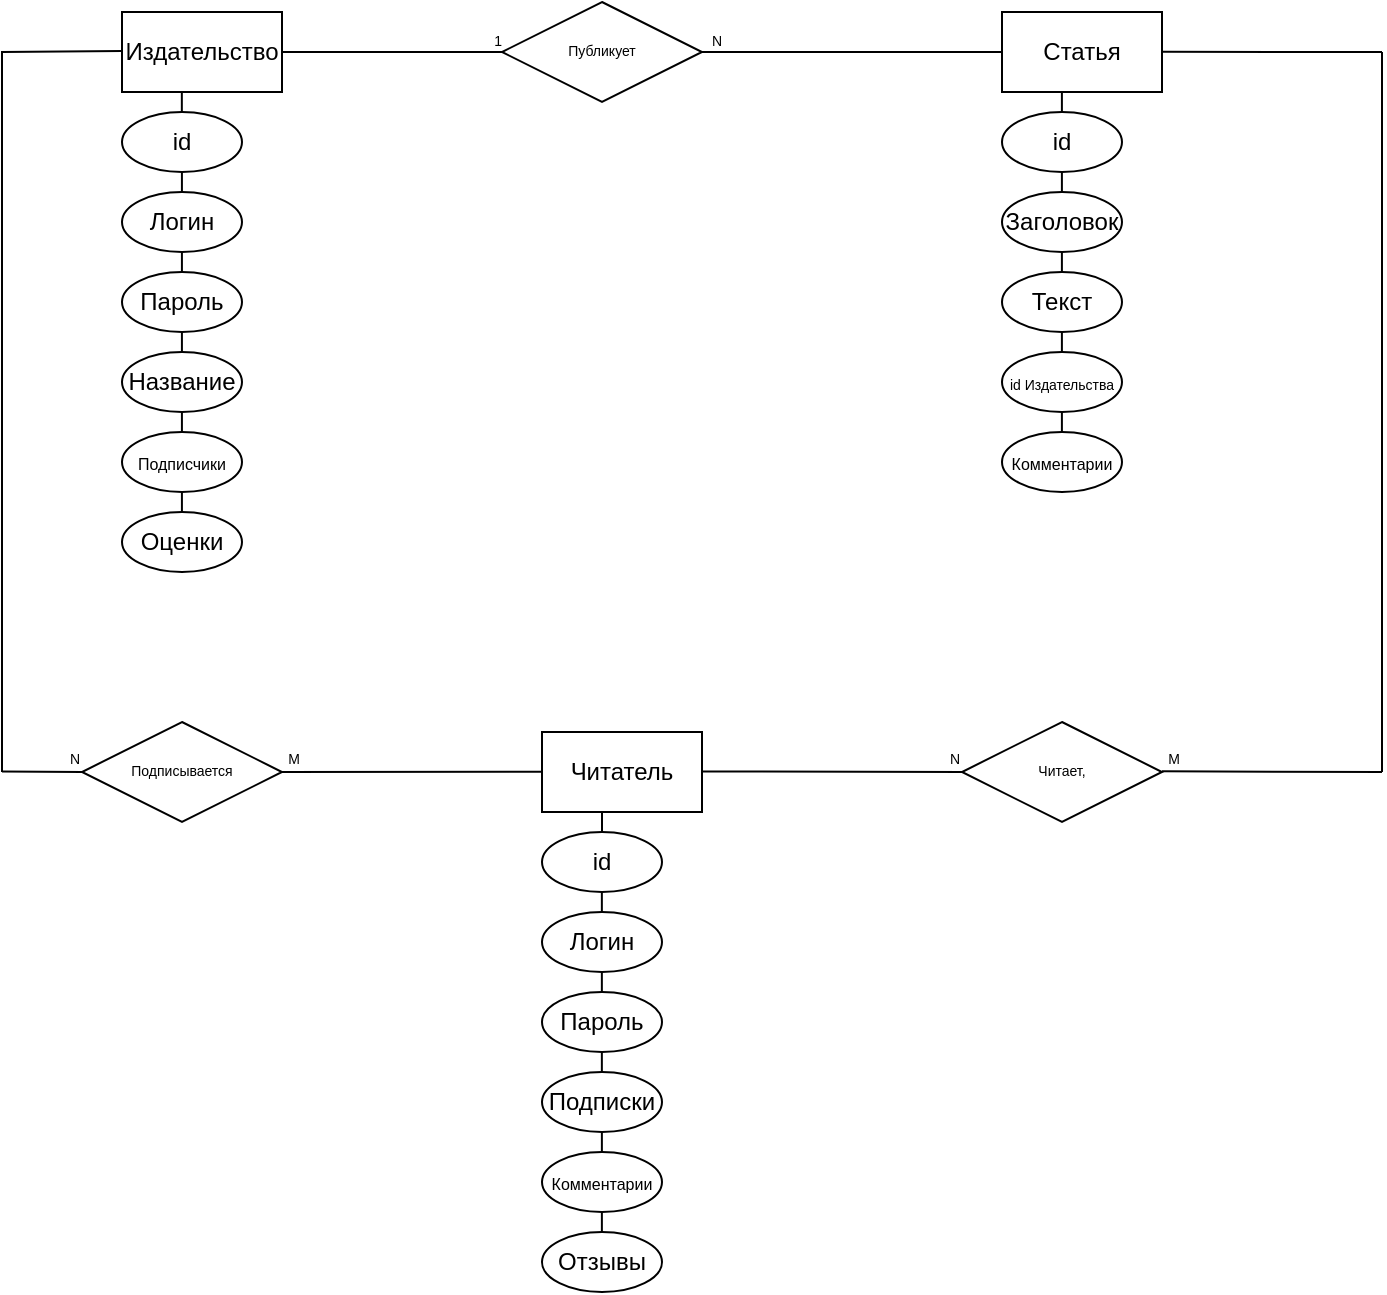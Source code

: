 <mxfile version="20.3.6" type="github">
  <diagram id="R2lEEEUBdFMjLlhIrx00" name="Page-1">
    <mxGraphModel dx="1220" dy="706" grid="1" gridSize="10" guides="1" tooltips="1" connect="1" arrows="1" fold="1" page="1" pageScale="1" pageWidth="850" pageHeight="1100" math="0" shadow="0" extFonts="Permanent Marker^https://fonts.googleapis.com/css?family=Permanent+Marker">
      <root>
        <mxCell id="0" />
        <mxCell id="1" parent="0" />
        <mxCell id="KkU-eMXlig4GoY5w1C9n-1" value="Читатель" style="rounded=0;whiteSpace=wrap;html=1;" parent="1" vertex="1">
          <mxGeometry x="290" y="440" width="80" height="40" as="geometry" />
        </mxCell>
        <mxCell id="KkU-eMXlig4GoY5w1C9n-2" value="id" style="ellipse;whiteSpace=wrap;html=1;" parent="1" vertex="1">
          <mxGeometry x="290" y="490" width="60" height="30" as="geometry" />
        </mxCell>
        <mxCell id="KkU-eMXlig4GoY5w1C9n-3" value="Логин" style="ellipse;whiteSpace=wrap;html=1;" parent="1" vertex="1">
          <mxGeometry x="290" y="530" width="60" height="30" as="geometry" />
        </mxCell>
        <mxCell id="KkU-eMXlig4GoY5w1C9n-4" value="Пароль" style="ellipse;whiteSpace=wrap;html=1;" parent="1" vertex="1">
          <mxGeometry x="290" y="570" width="60" height="30" as="geometry" />
        </mxCell>
        <mxCell id="KkU-eMXlig4GoY5w1C9n-5" value="Подписки" style="ellipse;whiteSpace=wrap;html=1;" parent="1" vertex="1">
          <mxGeometry x="290" y="610" width="60" height="30" as="geometry" />
        </mxCell>
        <mxCell id="KkU-eMXlig4GoY5w1C9n-6" value="&lt;font style=&quot;font-size: 8px;&quot;&gt;Комментарии&lt;/font&gt;" style="ellipse;whiteSpace=wrap;html=1;" parent="1" vertex="1">
          <mxGeometry x="290" y="650" width="60" height="30" as="geometry" />
        </mxCell>
        <mxCell id="KkU-eMXlig4GoY5w1C9n-7" value="Отзывы" style="ellipse;whiteSpace=wrap;html=1;" parent="1" vertex="1">
          <mxGeometry x="290" y="690" width="60" height="30" as="geometry" />
        </mxCell>
        <mxCell id="KkU-eMXlig4GoY5w1C9n-8" value="Издательство" style="rounded=0;whiteSpace=wrap;html=1;" parent="1" vertex="1">
          <mxGeometry x="80" y="80" width="80" height="40" as="geometry" />
        </mxCell>
        <mxCell id="KkU-eMXlig4GoY5w1C9n-9" value="id" style="ellipse;whiteSpace=wrap;html=1;" parent="1" vertex="1">
          <mxGeometry x="80" y="130" width="60" height="30" as="geometry" />
        </mxCell>
        <mxCell id="KkU-eMXlig4GoY5w1C9n-10" value="Логин" style="ellipse;whiteSpace=wrap;html=1;" parent="1" vertex="1">
          <mxGeometry x="80" y="170" width="60" height="30" as="geometry" />
        </mxCell>
        <mxCell id="KkU-eMXlig4GoY5w1C9n-11" value="Пароль" style="ellipse;whiteSpace=wrap;html=1;" parent="1" vertex="1">
          <mxGeometry x="80" y="210" width="60" height="30" as="geometry" />
        </mxCell>
        <mxCell id="KkU-eMXlig4GoY5w1C9n-12" value="Название" style="ellipse;whiteSpace=wrap;html=1;" parent="1" vertex="1">
          <mxGeometry x="80" y="250" width="60" height="30" as="geometry" />
        </mxCell>
        <mxCell id="KkU-eMXlig4GoY5w1C9n-13" value="&lt;span style=&quot;font-size: 8px;&quot;&gt;Подписчики&lt;/span&gt;" style="ellipse;whiteSpace=wrap;html=1;" parent="1" vertex="1">
          <mxGeometry x="80" y="290" width="60" height="30" as="geometry" />
        </mxCell>
        <mxCell id="KkU-eMXlig4GoY5w1C9n-14" value="Оценки" style="ellipse;whiteSpace=wrap;html=1;" parent="1" vertex="1">
          <mxGeometry x="80" y="330" width="60" height="30" as="geometry" />
        </mxCell>
        <mxCell id="KkU-eMXlig4GoY5w1C9n-15" value="Статья" style="rounded=0;whiteSpace=wrap;html=1;" parent="1" vertex="1">
          <mxGeometry x="520" y="80" width="80" height="40" as="geometry" />
        </mxCell>
        <mxCell id="KkU-eMXlig4GoY5w1C9n-16" value="id" style="ellipse;whiteSpace=wrap;html=1;" parent="1" vertex="1">
          <mxGeometry x="520" y="130" width="60" height="30" as="geometry" />
        </mxCell>
        <mxCell id="KkU-eMXlig4GoY5w1C9n-17" value="Заголовок" style="ellipse;whiteSpace=wrap;html=1;" parent="1" vertex="1">
          <mxGeometry x="520" y="170" width="60" height="30" as="geometry" />
        </mxCell>
        <mxCell id="KkU-eMXlig4GoY5w1C9n-18" value="Текст" style="ellipse;whiteSpace=wrap;html=1;" parent="1" vertex="1">
          <mxGeometry x="520" y="210" width="60" height="30" as="geometry" />
        </mxCell>
        <mxCell id="KkU-eMXlig4GoY5w1C9n-19" value="&lt;font style=&quot;font-size: 7px;&quot;&gt;id Издательства&lt;/font&gt;" style="ellipse;whiteSpace=wrap;html=1;" parent="1" vertex="1">
          <mxGeometry x="520" y="250" width="60" height="30" as="geometry" />
        </mxCell>
        <mxCell id="KkU-eMXlig4GoY5w1C9n-20" value="&lt;font style=&quot;font-size: 8px;&quot;&gt;Комментарии&lt;/font&gt;" style="ellipse;whiteSpace=wrap;html=1;" parent="1" vertex="1">
          <mxGeometry x="520" y="290" width="60" height="30" as="geometry" />
        </mxCell>
        <mxCell id="KkU-eMXlig4GoY5w1C9n-22" value="" style="endArrow=none;html=1;rounded=0;fontSize=7;entryX=0.5;entryY=1;entryDx=0;entryDy=0;" parent="1" target="KkU-eMXlig4GoY5w1C9n-1" edge="1">
          <mxGeometry width="50" height="50" relative="1" as="geometry">
            <mxPoint x="320" y="490" as="sourcePoint" />
            <mxPoint x="370" y="440" as="targetPoint" />
            <Array as="points">
              <mxPoint x="320" y="480" />
            </Array>
          </mxGeometry>
        </mxCell>
        <mxCell id="KkU-eMXlig4GoY5w1C9n-23" value="" style="endArrow=none;html=1;rounded=0;fontSize=7;" parent="1" edge="1">
          <mxGeometry width="50" height="50" relative="1" as="geometry">
            <mxPoint x="319.93" y="530" as="sourcePoint" />
            <mxPoint x="319.93" y="520" as="targetPoint" />
            <Array as="points">
              <mxPoint x="319.93" y="520" />
            </Array>
          </mxGeometry>
        </mxCell>
        <mxCell id="KkU-eMXlig4GoY5w1C9n-24" value="" style="endArrow=none;html=1;rounded=0;fontSize=7;" parent="1" edge="1">
          <mxGeometry width="50" height="50" relative="1" as="geometry">
            <mxPoint x="319.93" y="570" as="sourcePoint" />
            <mxPoint x="319.93" y="560" as="targetPoint" />
            <Array as="points">
              <mxPoint x="319.93" y="560" />
            </Array>
          </mxGeometry>
        </mxCell>
        <mxCell id="KkU-eMXlig4GoY5w1C9n-25" value="" style="endArrow=none;html=1;rounded=0;fontSize=7;" parent="1" edge="1">
          <mxGeometry width="50" height="50" relative="1" as="geometry">
            <mxPoint x="319.93" y="610" as="sourcePoint" />
            <mxPoint x="319.93" y="600" as="targetPoint" />
            <Array as="points">
              <mxPoint x="319.93" y="600" />
            </Array>
          </mxGeometry>
        </mxCell>
        <mxCell id="KkU-eMXlig4GoY5w1C9n-26" value="" style="endArrow=none;html=1;rounded=0;fontSize=7;" parent="1" edge="1">
          <mxGeometry width="50" height="50" relative="1" as="geometry">
            <mxPoint x="319.94" y="650" as="sourcePoint" />
            <mxPoint x="319.94" y="640" as="targetPoint" />
            <Array as="points">
              <mxPoint x="319.94" y="640" />
            </Array>
          </mxGeometry>
        </mxCell>
        <mxCell id="KkU-eMXlig4GoY5w1C9n-27" value="" style="endArrow=none;html=1;rounded=0;fontSize=7;" parent="1" edge="1">
          <mxGeometry width="50" height="50" relative="1" as="geometry">
            <mxPoint x="319.94" y="690" as="sourcePoint" />
            <mxPoint x="319.94" y="680" as="targetPoint" />
            <Array as="points">
              <mxPoint x="319.94" y="680" />
            </Array>
          </mxGeometry>
        </mxCell>
        <mxCell id="KkU-eMXlig4GoY5w1C9n-28" value="" style="endArrow=none;html=1;rounded=0;fontSize=7;" parent="1" edge="1">
          <mxGeometry width="50" height="50" relative="1" as="geometry">
            <mxPoint x="109.92" y="130" as="sourcePoint" />
            <mxPoint x="109.92" y="120" as="targetPoint" />
            <Array as="points">
              <mxPoint x="109.92" y="120" />
            </Array>
          </mxGeometry>
        </mxCell>
        <mxCell id="KkU-eMXlig4GoY5w1C9n-29" value="" style="endArrow=none;html=1;rounded=0;fontSize=7;" parent="1" edge="1">
          <mxGeometry width="50" height="50" relative="1" as="geometry">
            <mxPoint x="109.96" y="170" as="sourcePoint" />
            <mxPoint x="109.96" y="160" as="targetPoint" />
            <Array as="points">
              <mxPoint x="109.96" y="160" />
            </Array>
          </mxGeometry>
        </mxCell>
        <mxCell id="KkU-eMXlig4GoY5w1C9n-30" value="" style="endArrow=none;html=1;rounded=0;fontSize=7;" parent="1" edge="1">
          <mxGeometry width="50" height="50" relative="1" as="geometry">
            <mxPoint x="109.96" y="210" as="sourcePoint" />
            <mxPoint x="109.96" y="200" as="targetPoint" />
            <Array as="points">
              <mxPoint x="109.96" y="200" />
            </Array>
          </mxGeometry>
        </mxCell>
        <mxCell id="KkU-eMXlig4GoY5w1C9n-31" value="" style="endArrow=none;html=1;rounded=0;fontSize=7;" parent="1" edge="1">
          <mxGeometry width="50" height="50" relative="1" as="geometry">
            <mxPoint x="109.96" y="250" as="sourcePoint" />
            <mxPoint x="109.96" y="240" as="targetPoint" />
            <Array as="points">
              <mxPoint x="109.96" y="240" />
            </Array>
          </mxGeometry>
        </mxCell>
        <mxCell id="KkU-eMXlig4GoY5w1C9n-32" value="" style="endArrow=none;html=1;rounded=0;fontSize=7;" parent="1" edge="1">
          <mxGeometry width="50" height="50" relative="1" as="geometry">
            <mxPoint x="109.96" y="290" as="sourcePoint" />
            <mxPoint x="109.96" y="280" as="targetPoint" />
            <Array as="points">
              <mxPoint x="109.96" y="280" />
            </Array>
          </mxGeometry>
        </mxCell>
        <mxCell id="KkU-eMXlig4GoY5w1C9n-33" value="" style="endArrow=none;html=1;rounded=0;fontSize=7;" parent="1" edge="1">
          <mxGeometry width="50" height="50" relative="1" as="geometry">
            <mxPoint x="109.96" y="330" as="sourcePoint" />
            <mxPoint x="109.96" y="320" as="targetPoint" />
            <Array as="points">
              <mxPoint x="109.96" y="320" />
            </Array>
          </mxGeometry>
        </mxCell>
        <mxCell id="KkU-eMXlig4GoY5w1C9n-34" value="" style="endArrow=none;html=1;rounded=0;fontSize=7;" parent="1" edge="1">
          <mxGeometry width="50" height="50" relative="1" as="geometry">
            <mxPoint x="549.95" y="130" as="sourcePoint" />
            <mxPoint x="549.95" y="120" as="targetPoint" />
            <Array as="points">
              <mxPoint x="549.95" y="120" />
            </Array>
          </mxGeometry>
        </mxCell>
        <mxCell id="KkU-eMXlig4GoY5w1C9n-35" value="" style="endArrow=none;html=1;rounded=0;fontSize=7;" parent="1" edge="1">
          <mxGeometry width="50" height="50" relative="1" as="geometry">
            <mxPoint x="549.95" y="170" as="sourcePoint" />
            <mxPoint x="549.95" y="160" as="targetPoint" />
            <Array as="points">
              <mxPoint x="549.95" y="160" />
            </Array>
          </mxGeometry>
        </mxCell>
        <mxCell id="KkU-eMXlig4GoY5w1C9n-36" value="" style="endArrow=none;html=1;rounded=0;fontSize=7;" parent="1" edge="1">
          <mxGeometry width="50" height="50" relative="1" as="geometry">
            <mxPoint x="549.95" y="210" as="sourcePoint" />
            <mxPoint x="549.95" y="200" as="targetPoint" />
            <Array as="points">
              <mxPoint x="549.95" y="200" />
            </Array>
          </mxGeometry>
        </mxCell>
        <mxCell id="KkU-eMXlig4GoY5w1C9n-37" value="" style="endArrow=none;html=1;rounded=0;fontSize=7;" parent="1" edge="1">
          <mxGeometry width="50" height="50" relative="1" as="geometry">
            <mxPoint x="549.95" y="250" as="sourcePoint" />
            <mxPoint x="549.95" y="240" as="targetPoint" />
            <Array as="points">
              <mxPoint x="549.95" y="240" />
            </Array>
          </mxGeometry>
        </mxCell>
        <mxCell id="KkU-eMXlig4GoY5w1C9n-38" value="" style="endArrow=none;html=1;rounded=0;fontSize=7;" parent="1" edge="1">
          <mxGeometry width="50" height="50" relative="1" as="geometry">
            <mxPoint x="549.95" y="290" as="sourcePoint" />
            <mxPoint x="549.95" y="280" as="targetPoint" />
            <Array as="points">
              <mxPoint x="549.95" y="280" />
            </Array>
          </mxGeometry>
        </mxCell>
        <mxCell id="KkU-eMXlig4GoY5w1C9n-39" value="Публикует" style="shape=rhombus;perimeter=rhombusPerimeter;whiteSpace=wrap;html=1;align=center;fontSize=7;" parent="1" vertex="1">
          <mxGeometry x="270" y="75" width="100" height="50" as="geometry" />
        </mxCell>
        <mxCell id="KkU-eMXlig4GoY5w1C9n-40" value="" style="endArrow=none;html=1;rounded=0;fontSize=7;entryX=0;entryY=0.5;entryDx=0;entryDy=0;" parent="1" target="KkU-eMXlig4GoY5w1C9n-39" edge="1">
          <mxGeometry relative="1" as="geometry">
            <mxPoint x="160" y="100" as="sourcePoint" />
            <mxPoint x="260" y="100" as="targetPoint" />
          </mxGeometry>
        </mxCell>
        <mxCell id="KkU-eMXlig4GoY5w1C9n-41" value="1" style="resizable=0;html=1;align=right;verticalAlign=bottom;fontSize=7;" parent="KkU-eMXlig4GoY5w1C9n-40" connectable="0" vertex="1">
          <mxGeometry x="1" relative="1" as="geometry" />
        </mxCell>
        <mxCell id="KkU-eMXlig4GoY5w1C9n-42" value="" style="endArrow=none;html=1;rounded=0;fontSize=7;entryX=0;entryY=0.5;entryDx=0;entryDy=0;exitX=1;exitY=0.5;exitDx=0;exitDy=0;" parent="1" source="KkU-eMXlig4GoY5w1C9n-39" target="KkU-eMXlig4GoY5w1C9n-15" edge="1">
          <mxGeometry relative="1" as="geometry">
            <mxPoint x="380" y="99.71" as="sourcePoint" />
            <mxPoint x="540" y="99.71" as="targetPoint" />
          </mxGeometry>
        </mxCell>
        <mxCell id="KkU-eMXlig4GoY5w1C9n-43" value="N" style="resizable=0;html=1;align=right;verticalAlign=bottom;fontSize=7;" parent="KkU-eMXlig4GoY5w1C9n-42" connectable="0" vertex="1">
          <mxGeometry x="1" relative="1" as="geometry">
            <mxPoint x="-140" as="offset" />
          </mxGeometry>
        </mxCell>
        <mxCell id="KkU-eMXlig4GoY5w1C9n-44" value="" style="endArrow=none;html=1;rounded=0;fontSize=7;" parent="1" edge="1">
          <mxGeometry relative="1" as="geometry">
            <mxPoint x="20" y="460" as="sourcePoint" />
            <mxPoint x="80" y="99.52" as="targetPoint" />
            <Array as="points">
              <mxPoint x="20" y="100" />
            </Array>
          </mxGeometry>
        </mxCell>
        <mxCell id="KkU-eMXlig4GoY5w1C9n-45" value="Подписывается" style="shape=rhombus;perimeter=rhombusPerimeter;whiteSpace=wrap;html=1;align=center;fontSize=7;" parent="1" vertex="1">
          <mxGeometry x="60" y="435" width="100" height="50" as="geometry" />
        </mxCell>
        <mxCell id="KkU-eMXlig4GoY5w1C9n-46" value="" style="endArrow=none;html=1;rounded=0;fontSize=7;entryX=0;entryY=0.5;entryDx=0;entryDy=0;" parent="1" target="KkU-eMXlig4GoY5w1C9n-45" edge="1">
          <mxGeometry relative="1" as="geometry">
            <mxPoint x="20" y="459.8" as="sourcePoint" />
            <mxPoint x="50" y="460" as="targetPoint" />
          </mxGeometry>
        </mxCell>
        <mxCell id="KkU-eMXlig4GoY5w1C9n-47" value="N" style="resizable=0;html=1;align=right;verticalAlign=bottom;fontSize=7;" parent="KkU-eMXlig4GoY5w1C9n-46" connectable="0" vertex="1">
          <mxGeometry x="1" relative="1" as="geometry" />
        </mxCell>
        <mxCell id="KkU-eMXlig4GoY5w1C9n-48" value="" style="endArrow=none;html=1;rounded=0;fontSize=7;exitX=1;exitY=0.5;exitDx=0;exitDy=0;" parent="1" source="KkU-eMXlig4GoY5w1C9n-45" edge="1">
          <mxGeometry relative="1" as="geometry">
            <mxPoint x="170" y="459.82" as="sourcePoint" />
            <mxPoint x="290" y="459.82" as="targetPoint" />
          </mxGeometry>
        </mxCell>
        <mxCell id="KkU-eMXlig4GoY5w1C9n-49" value="M" style="resizable=0;html=1;align=right;verticalAlign=bottom;fontSize=7;" parent="KkU-eMXlig4GoY5w1C9n-48" connectable="0" vertex="1">
          <mxGeometry x="1" relative="1" as="geometry">
            <mxPoint x="-120" as="offset" />
          </mxGeometry>
        </mxCell>
        <mxCell id="KkU-eMXlig4GoY5w1C9n-51" value="Читает," style="shape=rhombus;perimeter=rhombusPerimeter;whiteSpace=wrap;html=1;align=center;fontSize=7;" parent="1" vertex="1">
          <mxGeometry x="500" y="435" width="100" height="50" as="geometry" />
        </mxCell>
        <mxCell id="KkU-eMXlig4GoY5w1C9n-52" value="" style="endArrow=none;html=1;rounded=0;fontSize=7;entryX=0;entryY=0.5;entryDx=0;entryDy=0;" parent="1" target="KkU-eMXlig4GoY5w1C9n-51" edge="1">
          <mxGeometry relative="1" as="geometry">
            <mxPoint x="370" y="459.71" as="sourcePoint" />
            <mxPoint x="480" y="460" as="targetPoint" />
          </mxGeometry>
        </mxCell>
        <mxCell id="KkU-eMXlig4GoY5w1C9n-53" value="N" style="resizable=0;html=1;align=right;verticalAlign=bottom;fontSize=7;" parent="KkU-eMXlig4GoY5w1C9n-52" connectable="0" vertex="1">
          <mxGeometry x="1" relative="1" as="geometry" />
        </mxCell>
        <mxCell id="KkU-eMXlig4GoY5w1C9n-56" value="" style="endArrow=none;html=1;rounded=0;fontSize=7;" parent="1" edge="1">
          <mxGeometry relative="1" as="geometry">
            <mxPoint x="600" y="99.88" as="sourcePoint" />
            <mxPoint x="710" y="100" as="targetPoint" />
          </mxGeometry>
        </mxCell>
        <mxCell id="KkU-eMXlig4GoY5w1C9n-57" value="" style="endArrow=none;html=1;rounded=0;fontSize=7;" parent="1" edge="1">
          <mxGeometry relative="1" as="geometry">
            <mxPoint x="600" y="459.66" as="sourcePoint" />
            <mxPoint x="710" y="460" as="targetPoint" />
          </mxGeometry>
        </mxCell>
        <mxCell id="KkU-eMXlig4GoY5w1C9n-58" value="M" style="resizable=0;html=1;align=right;verticalAlign=bottom;fontSize=7;" parent="KkU-eMXlig4GoY5w1C9n-57" connectable="0" vertex="1">
          <mxGeometry x="1" relative="1" as="geometry">
            <mxPoint x="-100" as="offset" />
          </mxGeometry>
        </mxCell>
        <mxCell id="KkU-eMXlig4GoY5w1C9n-59" value="" style="endArrow=none;html=1;rounded=0;fontSize=7;" parent="1" edge="1">
          <mxGeometry relative="1" as="geometry">
            <mxPoint x="710" y="100" as="sourcePoint" />
            <mxPoint x="710" y="460" as="targetPoint" />
          </mxGeometry>
        </mxCell>
      </root>
    </mxGraphModel>
  </diagram>
</mxfile>
